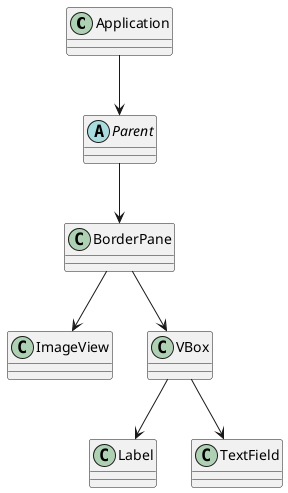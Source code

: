 @startuml
'https://plantuml.com/class-diagram

class Application

abstract Parent

Application --> Parent

Parent --> BorderPane

BorderPane --> ImageView

BorderPane --> VBox

VBox --> Label

VBox --> TextField

@enduml